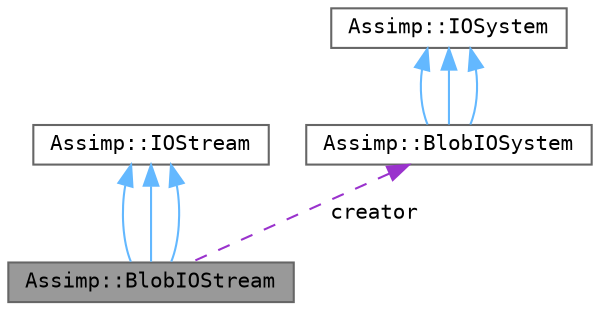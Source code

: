 digraph "Assimp::BlobIOStream"
{
 // LATEX_PDF_SIZE
  bgcolor="transparent";
  edge [fontname=Terminal,fontsize=10,labelfontname=Helvetica,labelfontsize=10];
  node [fontname=Terminal,fontsize=10,shape=box,height=0.2,width=0.4];
  Node1 [label="Assimp::BlobIOStream",height=0.2,width=0.4,color="gray40", fillcolor="grey60", style="filled", fontcolor="black",tooltip=" "];
  Node2 -> Node1 [dir="back",color="steelblue1",style="solid"];
  Node2 [label="Assimp::IOStream",height=0.2,width=0.4,color="gray40", fillcolor="white", style="filled",URL="$class_assimp_1_1_i_o_stream.html",tooltip="CPP-API: Class to handle file I/O for C++."];
  Node2 -> Node1 [dir="back",color="steelblue1",style="solid"];
  Node2 -> Node1 [dir="back",color="steelblue1",style="solid"];
  Node3 -> Node1 [dir="back",color="darkorchid3",style="dashed",label=" creator" ];
  Node3 [label="Assimp::BlobIOSystem",height=0.2,width=0.4,color="gray40", fillcolor="white", style="filled",URL="$class_assimp_1_1_blob_i_o_system.html",tooltip=" "];
  Node4 -> Node3 [dir="back",color="steelblue1",style="solid"];
  Node4 [label="Assimp::IOSystem",height=0.2,width=0.4,color="gray40", fillcolor="white", style="filled",URL="$class_assimp_1_1_i_o_system.html",tooltip="CPP-API: Interface to the file system."];
  Node4 -> Node3 [dir="back",color="steelblue1",style="solid"];
  Node4 -> Node3 [dir="back",color="steelblue1",style="solid"];
}
